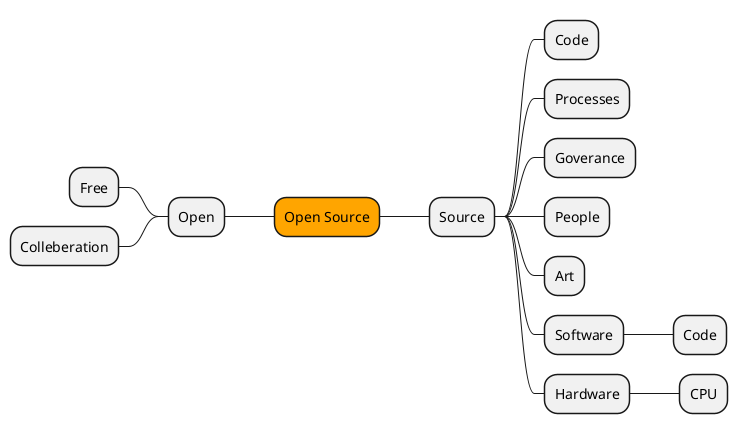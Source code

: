 @startmindmap opensource-mindmap
-[#Orange] Open Source
-- Open
--- Free
--- Colleberation
++ Source
+++ Code
+++ Processes
+++ Goverance
+++ People
+++ Art
+++ Software
++++ Code
+++ Hardware
++++ CPU
@endmindmap
